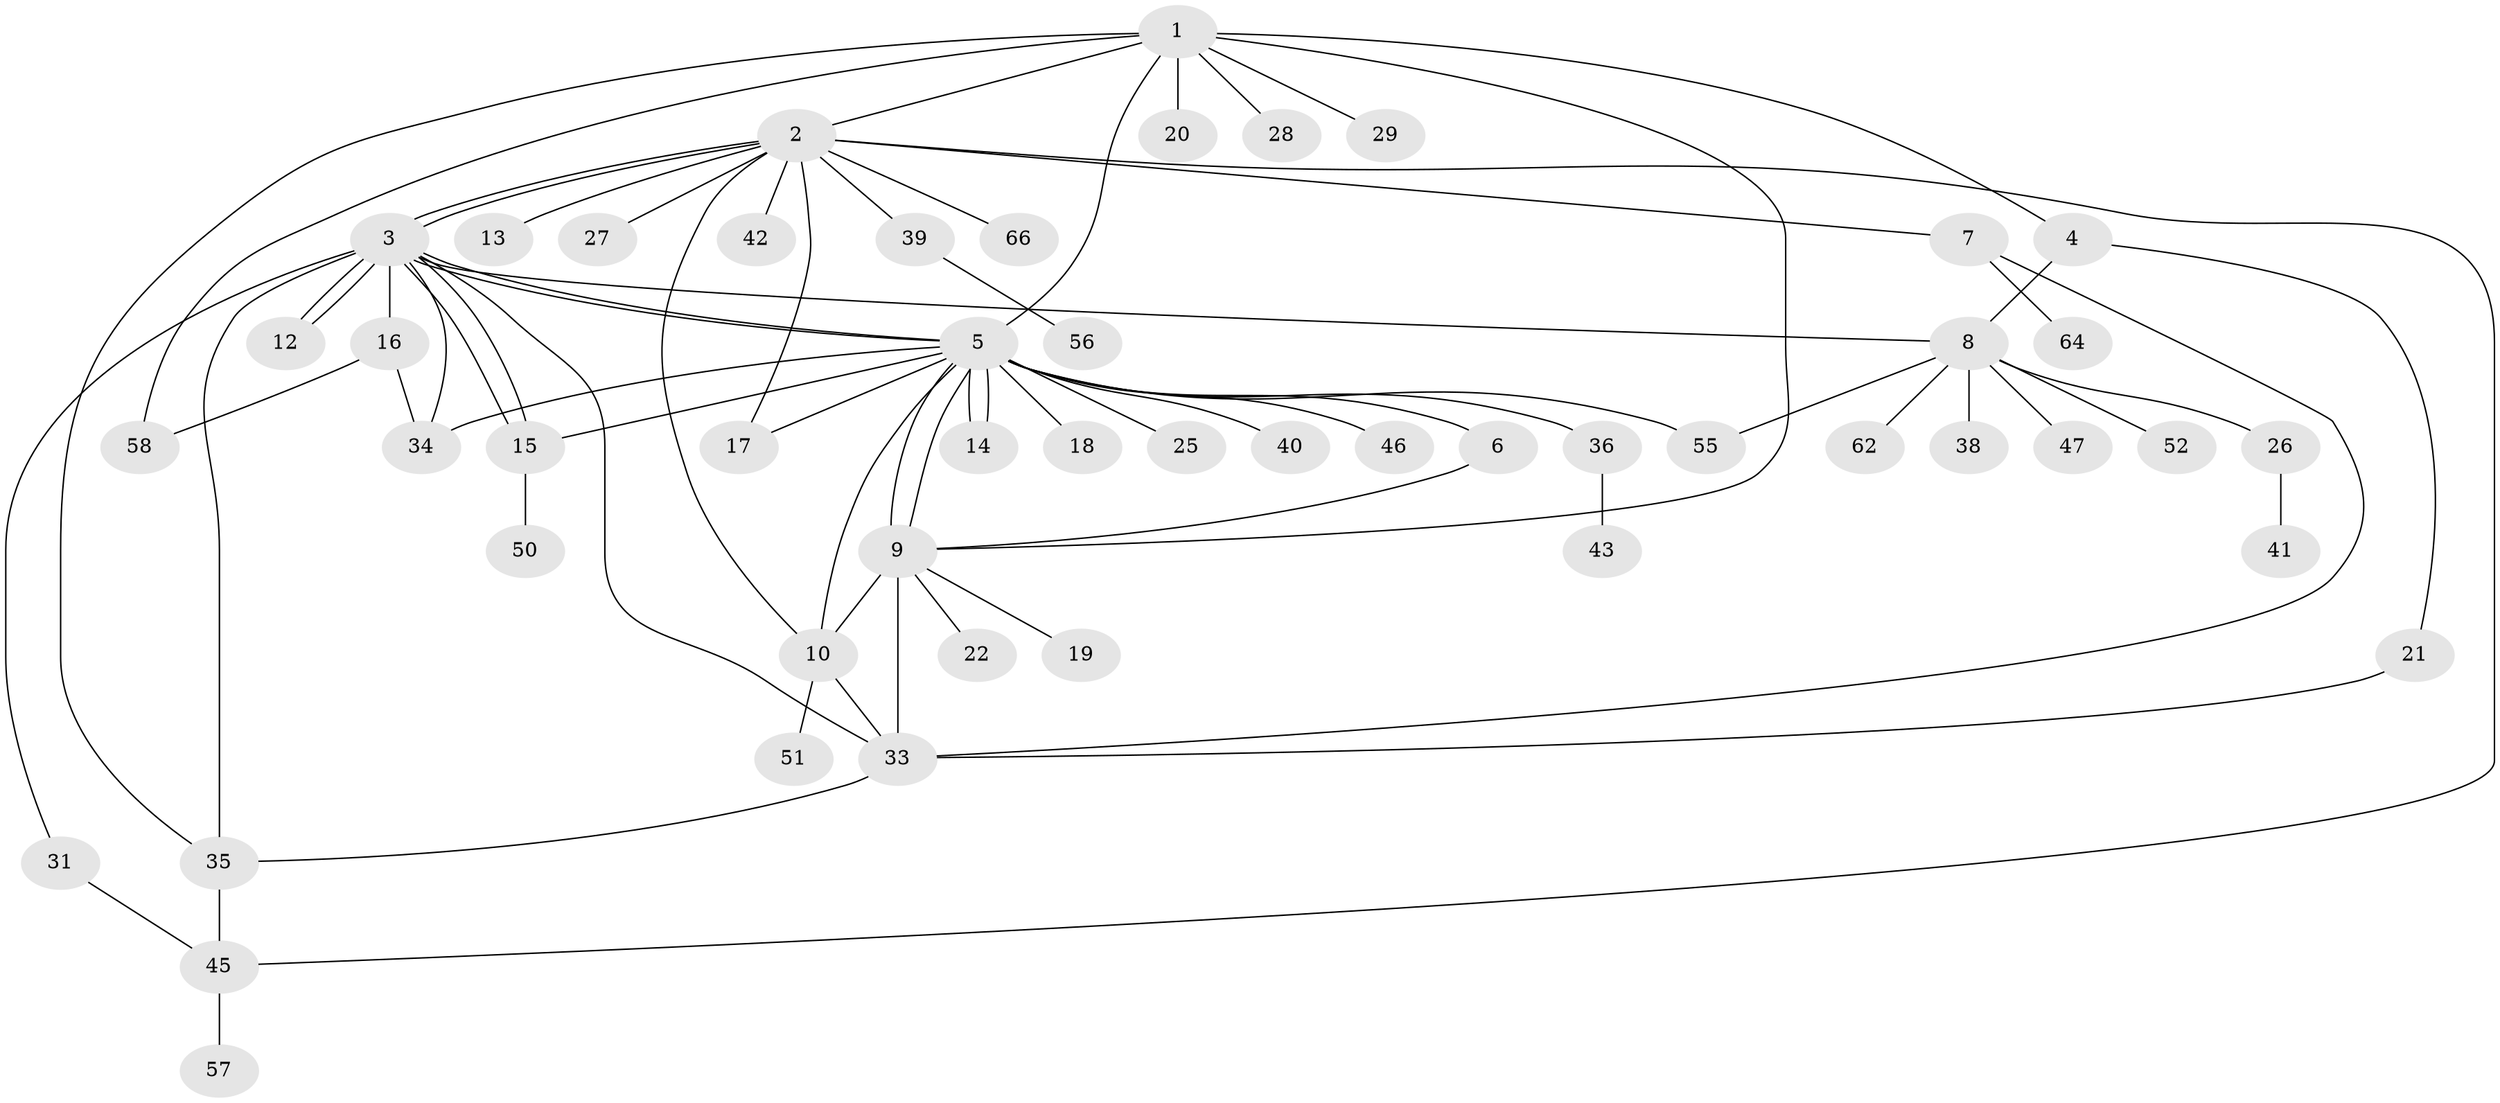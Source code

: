 // original degree distribution, {9: 0.015151515151515152, 11: 0.015151515151515152, 14: 0.015151515151515152, 3: 0.07575757575757576, 19: 0.015151515151515152, 2: 0.22727272727272727, 7: 0.015151515151515152, 10: 0.015151515151515152, 6: 0.030303030303030304, 1: 0.48484848484848486, 5: 0.045454545454545456, 4: 0.045454545454545456}
// Generated by graph-tools (version 1.1) at 2025/41/03/06/25 10:41:48]
// undirected, 50 vertices, 75 edges
graph export_dot {
graph [start="1"]
  node [color=gray90,style=filled];
  1 [super="+11"];
  2 [super="+61"];
  3 [super="+60"];
  4;
  5 [super="+24"];
  6;
  7;
  8 [super="+30"];
  9 [super="+53"];
  10 [super="+23"];
  12;
  13;
  14;
  15 [super="+54"];
  16 [super="+32"];
  17;
  18;
  19;
  20;
  21;
  22;
  25;
  26;
  27;
  28;
  29 [super="+44"];
  31 [super="+37"];
  33 [super="+49"];
  34 [super="+59"];
  35 [super="+63"];
  36;
  38;
  39 [super="+65"];
  40;
  41;
  42;
  43;
  45 [super="+48"];
  46;
  47;
  50;
  51;
  52;
  55;
  56;
  57;
  58;
  62;
  64;
  66;
  1 -- 2;
  1 -- 4;
  1 -- 5;
  1 -- 9;
  1 -- 20;
  1 -- 28;
  1 -- 35;
  1 -- 58;
  1 -- 29;
  2 -- 3;
  2 -- 3;
  2 -- 7;
  2 -- 10;
  2 -- 13;
  2 -- 27;
  2 -- 39;
  2 -- 42;
  2 -- 66;
  2 -- 17;
  2 -- 45;
  3 -- 5;
  3 -- 5;
  3 -- 8;
  3 -- 12;
  3 -- 12;
  3 -- 15;
  3 -- 15;
  3 -- 16;
  3 -- 31;
  3 -- 35;
  3 -- 33;
  3 -- 34;
  4 -- 21;
  4 -- 8;
  5 -- 6;
  5 -- 9;
  5 -- 9;
  5 -- 10;
  5 -- 14;
  5 -- 14;
  5 -- 15;
  5 -- 17;
  5 -- 18;
  5 -- 25;
  5 -- 34;
  5 -- 36;
  5 -- 40;
  5 -- 46;
  5 -- 55;
  6 -- 9;
  7 -- 33;
  7 -- 64;
  8 -- 26;
  8 -- 38;
  8 -- 52;
  8 -- 55;
  8 -- 62;
  8 -- 47;
  9 -- 10 [weight=2];
  9 -- 19;
  9 -- 22;
  9 -- 33;
  10 -- 51;
  10 -- 33;
  15 -- 50;
  16 -- 34;
  16 -- 58;
  21 -- 33;
  26 -- 41;
  31 -- 45;
  33 -- 35;
  35 -- 45;
  36 -- 43;
  39 -- 56;
  45 -- 57;
}
